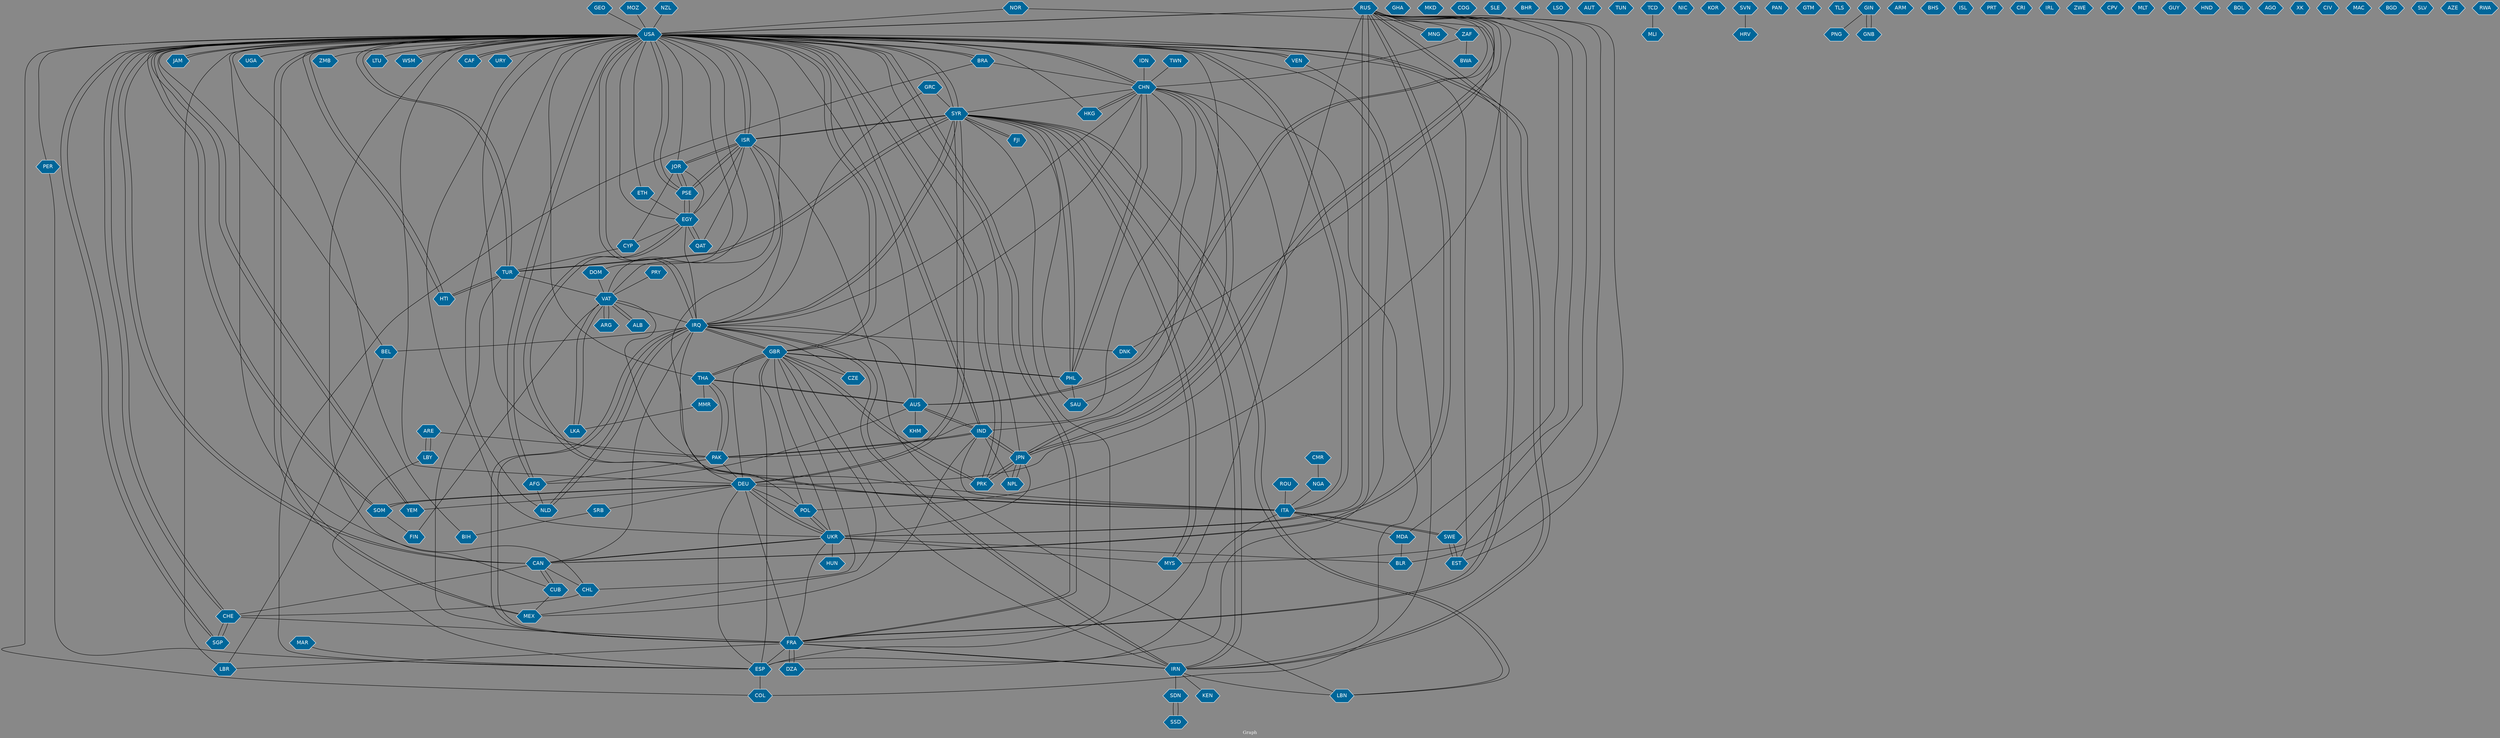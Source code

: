 // Countries together in item graph
graph {
	graph [bgcolor="#888888" fontcolor=white fontsize=12 label="Graph" outputorder=edgesfirst overlap=prism]
	node [color=white fillcolor="#006699" fontcolor=white fontname=Helvetica shape=hexagon style=filled]
	edge [arrowhead=open color=black fontcolor=white fontname=Courier fontsize=12]
		RUS [label=RUS]
		CHN [label=CHN]
		SYR [label=SYR]
		VEN [label=VEN]
		USA [label=USA]
		GBR [label=GBR]
		IND [label=IND]
		PSE [label=PSE]
		GHA [label=GHA]
		AFG [label=AFG]
		HKG [label=HKG]
		ESP [label=ESP]
		MEX [label=MEX]
		LBR [label=LBR]
		MKD [label=MKD]
		ISR [label=ISR]
		AUS [label=AUS]
		POL [label=POL]
		COG [label=COG]
		ITA [label=ITA]
		FRA [label=FRA]
		IRN [label=IRN]
		THA [label=THA]
		IRQ [label=IRQ]
		LBN [label=LBN]
		BRA [label=BRA]
		DEU [label=DEU]
		BIH [label=BIH]
		NGA [label=NGA]
		UKR [label=UKR]
		KHM [label=KHM]
		TUR [label=TUR]
		MYS [label=MYS]
		COL [label=COL]
		MNG [label=MNG]
		SLE [label=SLE]
		PHL [label=PHL]
		EGY [label=EGY]
		NPL [label=NPL]
		JPN [label=JPN]
		PAK [label=PAK]
		ZAF [label=ZAF]
		MOZ [label=MOZ]
		NZL [label=NZL]
		ARG [label=ARG]
		SOM [label=SOM]
		FJI [label=FJI]
		BHR [label=BHR]
		ALB [label=ALB]
		SAU [label=SAU]
		LSO [label=LSO]
		BLR [label=BLR]
		HTI [label=HTI]
		SWE [label=SWE]
		PER [label=PER]
		YEM [label=YEM]
		AUT [label=AUT]
		QAT [label=QAT]
		MMR [label=MMR]
		LKA [label=LKA]
		DOM [label=DOM]
		TUN [label=TUN]
		CYP [label=CYP]
		JAM [label=JAM]
		ARE [label=ARE]
		PRK [label=PRK]
		SDN [label=SDN]
		TCD [label=TCD]
		LBY [label=LBY]
		MLI [label=MLI]
		MDA [label=MDA]
		NIC [label=NIC]
		HUN [label=HUN]
		CAN [label=CAN]
		CUB [label=CUB]
		IDN [label=IDN]
		KOR [label=KOR]
		PRY [label=PRY]
		FIN [label=FIN]
		VAT [label=VAT]
		ROU [label=ROU]
		SVN [label=SVN]
		HRV [label=HRV]
		EST [label=EST]
		PAN [label=PAN]
		KEN [label=KEN]
		SSD [label=SSD]
		JOR [label=JOR]
		GTM [label=GTM]
		UGA [label=UGA]
		TLS [label=TLS]
		CHL [label=CHL]
		DZA [label=DZA]
		NLD [label=NLD]
		BEL [label=BEL]
		ZMB [label=ZMB]
		GIN [label=GIN]
		NOR [label=NOR]
		ARM [label=ARM]
		SGP [label=SGP]
		CZE [label=CZE]
		BHS [label=BHS]
		DNK [label=DNK]
		GRC [label=GRC]
		MAR [label=MAR]
		LTU [label=LTU]
		ISL [label=ISL]
		GEO [label=GEO]
		PRT [label=PRT]
		WSM [label=WSM]
		CRI [label=CRI]
		IRL [label=IRL]
		CHE [label=CHE]
		ETH [label=ETH]
		CAF [label=CAF]
		SRB [label=SRB]
		URY [label=URY]
		ZWE [label=ZWE]
		BWA [label=BWA]
		CPV [label=CPV]
		MLT [label=MLT]
		GUY [label=GUY]
		HND [label=HND]
		TWN [label=TWN]
		PNG [label=PNG]
		GNB [label=GNB]
		BOL [label=BOL]
		CMR [label=CMR]
		AGO [label=AGO]
		XK [label=XK]
		CIV [label=CIV]
		MAC [label=MAC]
		BGD [label=BGD]
		SLV [label=SLV]
		AZE [label=AZE]
		RWA [label=RWA]
			PHL -- GBR [weight=1]
			DEU -- ITA [weight=1]
			TUR -- SYR [weight=4]
			SYR -- TUR [weight=7]
			PER -- ESP [weight=1]
			IRN -- USA [weight=2]
			VAT -- ARG [weight=1]
			CUB -- MEX [weight=1]
			USA -- THA [weight=1]
			GRC -- IRQ [weight=1]
			FRA -- IRN [weight=2]
			DEU -- POL [weight=1]
			RUS -- AUS [weight=1]
			IDN -- CHN [weight=2]
			CAN -- USA [weight=4]
			IRN -- KEN [weight=1]
			AUS -- THA [weight=1]
			BRA -- ESP [weight=1]
			USA -- PER [weight=1]
			ISR -- QAT [weight=1]
			IRQ -- DEU [weight=1]
			ESP -- COL [weight=1]
			IND -- MEX [weight=1]
			IRQ -- GBR [weight=4]
			IND -- JPN [weight=1]
			VAT -- ISR [weight=1]
			CYP -- TUR [weight=1]
			VAT -- IRQ [weight=1]
			MYS -- SYR [weight=1]
			IRQ -- ISR [weight=1]
			RUS -- DEU [weight=1]
			ARE -- LBY [weight=1]
			SVN -- HRV [weight=1]
			VEN -- COL [weight=1]
			EGY -- CYP [weight=1]
			MAR -- ESP [weight=1]
			PAK -- THA [weight=1]
			NPL -- JPN [weight=1]
			USA -- SOM [weight=3]
			DEU -- GBR [weight=1]
			AFG -- USA [weight=7]
			BRA -- USA [weight=2]
			ZAF -- CHN [weight=2]
			ARG -- VAT [weight=1]
			USA -- AFG [weight=6]
			CUB -- CAN [weight=2]
			ITA -- EGY [weight=1]
			CHE -- USA [weight=1]
			USA -- SGP [weight=1]
			SYR -- FJI [weight=1]
			SYR -- LBN [weight=1]
			IND -- CHN [weight=3]
			LKA -- VAT [weight=1]
			JPN -- PRK [weight=2]
			RUS -- ZAF [weight=2]
			ROU -- ITA [weight=1]
			SDN -- SSD [weight=3]
			CAF -- USA [weight=1]
			USA -- YEM [weight=2]
			JPN -- CHN [weight=2]
			LBY -- ESP [weight=1]
			PSE -- JOR [weight=1]
			PAK -- IND [weight=2]
			DEU -- YEM [weight=1]
			TUR -- USA [weight=2]
			CHN -- ESP [weight=1]
			GBR -- THA [weight=5]
			PRK -- USA [weight=3]
			GBR -- MEX [weight=1]
			DEU -- SYR [weight=1]
			SAU -- SYR [weight=1]
			DEU -- ESP [weight=1]
			MOZ -- USA [weight=1]
			CAN -- CHE [weight=1]
			USA -- UKR [weight=5]
			USA -- IRN [weight=4]
			PRK -- GBR [weight=1]
			AUS -- KHM [weight=3]
			NLD -- IRQ [weight=1]
			UKR -- MYS [weight=2]
			FJI -- SYR [weight=6]
			TWN -- CHN [weight=1]
			ARE -- PAK [weight=1]
			ISR -- SYR [weight=2]
			THA -- GBR [weight=1]
			IRQ -- IRN [weight=2]
			SWE -- ITA [weight=1]
			EGY -- QAT [weight=3]
			CHN -- USA [weight=2]
			USA -- LBR [weight=2]
			EGY -- ITA [weight=1]
			AUS -- USA [weight=1]
			EGY -- PSE [weight=3]
			CHN -- GBR [weight=1]
			SOM -- FIN [weight=1]
			IRQ -- BEL [weight=1]
			MMR -- LKA [weight=3]
			USA -- CHE [weight=1]
			TUR -- FRA [weight=2]
			USA -- EST [weight=1]
			IRN -- FRA [weight=2]
			VAT -- LKA [weight=2]
			FIN -- VAT [weight=1]
			EGY -- ISR [weight=1]
			BIH -- USA [weight=1]
			IND -- USA [weight=3]
			IRN -- SDN [weight=2]
			VEN -- USA [weight=2]
			PHL -- SAU [weight=1]
			SOM -- DEU [weight=1]
			CHL -- USA [weight=1]
			SYR -- IRN [weight=2]
			USA -- SYR [weight=16]
			VAT -- USA [weight=1]
			DZA -- FRA [weight=4]
			USA -- HTI [weight=1]
			USA -- IRQ [weight=19]
			EGY -- USA [weight=1]
			IRQ -- DNK [weight=1]
			PSE -- EGY [weight=2]
			RUS -- POL [weight=4]
			USA -- TUR [weight=4]
			CHN -- JPN [weight=4]
			USA -- DZA [weight=1]
			LBN -- SYR [weight=1]
			SRB -- BIH [weight=1]
			GBR -- ESP [weight=3]
			PAK -- AFG [weight=1]
			SYR -- PHL [weight=1]
			PSE -- ISR [weight=5]
			HKG -- CHN [weight=2]
			SGP -- CHE [weight=1]
			ISR -- USA [weight=1]
			GEO -- USA [weight=1]
			THA -- PAK [weight=1]
			RUS -- EST [weight=2]
			USA -- COL [weight=1]
			AUS -- AFG [weight=1]
			IRN -- SYR [weight=1]
			JPN -- IND [weight=4]
			USA -- RUS [weight=7]
			USA -- NLD [weight=1]
			USA -- WSM [weight=1]
			CHN -- SYR [weight=1]
			FRA -- DEU [weight=1]
			POL -- USA [weight=1]
			GBR -- IRQ [weight=2]
			UKR -- HUN [weight=2]
			GBR -- CZE [weight=1]
			SWE -- EST [weight=1]
			IRQ -- SYR [weight=3]
			ITA -- SWE [weight=1]
			FRA -- USA [weight=3]
			GIN -- PNG [weight=1]
			JAM -- USA [weight=5]
			ISR -- PSE [weight=6]
			IRQ -- NLD [weight=1]
			IND -- PAK [weight=2]
			LBY -- ARE [weight=1]
			CYP -- JOR [weight=1]
			PAK -- USA [weight=3]
			CHL -- CHE [weight=1]
			PHL -- CHN [weight=2]
			IRN -- IRQ [weight=3]
			UKR -- POL [weight=3]
			ALB -- VAT [weight=1]
			EGY -- JOR [weight=1]
			GRC -- SYR [weight=1]
			THA -- AUS [weight=1]
			CAN -- IRQ [weight=1]
			DEU -- UKR [weight=3]
			USA -- JAM [weight=4]
			ITA -- IND [weight=2]
			FRA -- DZA [weight=4]
			RUS -- MYS [weight=1]
			RUS -- MNG [weight=1]
			SWE -- RUS [weight=1]
			WSM -- USA [weight=1]
			HTI -- USA [weight=1]
			ITA -- MDA [weight=1]
			PHL -- SYR [weight=5]
			UKR -- DEU [weight=2]
			FRA -- SYR [weight=2]
			MEX -- USA [weight=4]
			AFG -- NLD [weight=1]
			NZL -- USA [weight=2]
			USA -- UGA [weight=1]
			THA -- MMR [weight=1]
			CAN -- CUB [weight=1]
			USA -- MEX [weight=4]
			VAT -- ALB [weight=1]
			MNG -- RUS [weight=1]
			CHN -- PHL [weight=3]
			SOM -- USA [weight=2]
			PAK -- DEU [weight=1]
			RUS -- UKR [weight=14]
			ITA -- USA [weight=1]
			USA -- FRA [weight=5]
			FRA -- RUS [weight=1]
			RUS -- CAN [weight=1]
			FRA -- ESP [weight=1]
			MDA -- BLR [weight=1]
			RUS -- JPN [weight=1]
			USA -- PSE [weight=1]
			POL -- GBR [weight=1]
			IRN -- GBR [weight=1]
			GBR -- CHL [weight=1]
			NOR -- DNK [weight=1]
			IRQ -- FRA [weight=4]
			CHE -- SGP [weight=1]
			USA -- BRA [weight=2]
			GBR -- USA [weight=4]
			IRQ -- CZE [weight=1]
			JOR -- PSE [weight=1]
			DEU -- SRB [weight=1]
			SGP -- USA [weight=1]
			GBR -- PRK [weight=1]
			USA -- PRK [weight=3]
			CHN -- IRN [weight=2]
			USA -- ISR [weight=3]
			HTI -- TUR [weight=2]
			SYR -- USA [weight=22]
			SYR -- IRQ [weight=5]
			USA -- HKG [weight=1]
			JPN -- NPL [weight=1]
			ISR -- JOR [weight=1]
			UKR -- RUS [weight=9]
			UKR -- BLR [weight=3]
			GIN -- GNB [weight=1]
			USA -- CAN [weight=2]
			ETH -- EGY [weight=1]
			BEL -- LBR [weight=1]
			ZAF -- BWA [weight=1]
			TUR -- VAT [weight=1]
			SYR -- DEU [weight=1]
			IRQ -- AUS [weight=1]
			USA -- JPN [weight=1]
			IND -- AUS [weight=2]
			IRQ -- USA [weight=10]
			CAN -- UKR [weight=1]
			SYR -- ISR [weight=2]
			QAT -- EGY [weight=2]
			SSD -- SDN [weight=2]
			RUS -- FRA [weight=1]
			EST -- SWE [weight=2]
			USA -- ZMB [weight=3]
			FRA -- IRQ [weight=11]
			LBN -- ISR [weight=1]
			PSE -- USA [weight=2]
			AUS -- IND [weight=2]
			BEL -- USA [weight=1]
			GBR -- PHL [weight=1]
			UKR -- CAN [weight=1]
			SYR -- MYS [weight=1]
			DOM -- VAT [weight=2]
			TUR -- HTI [weight=1]
			USA -- IND [weight=2]
			CAN -- RUS [weight=2]
			FRA -- LBR [weight=1]
			MDA -- RUS [weight=1]
			NOR -- USA [weight=1]
			GBR -- UKR [weight=1]
			DEU -- SOM [weight=1]
			IRQ -- EGY [weight=1]
			YEM -- USA [weight=1]
			AUS -- RUS [weight=1]
			USA -- LTU [weight=1]
			ITA -- VAT [weight=1]
			JPN -- UKR [weight=2]
			RUS -- USA [weight=5]
			USA -- CUB [weight=2]
			JPN -- RUS [weight=1]
			DEU -- USA [weight=1]
			PRY -- VAT [weight=1]
			USA -- VEN [weight=1]
			RUS -- BLR [weight=1]
			USA -- DOM [weight=1]
			JOR -- ISR [weight=1]
			USA -- ETH [weight=1]
			USA -- ITA [weight=1]
			USA -- CHN [weight=3]
			NPL -- IND [weight=2]
			POL -- UKR [weight=2]
			JOR -- USA [weight=1]
			USA -- CAF [weight=1]
			USA -- URY [weight=1]
			BRA -- CHN [weight=1]
			IRN -- LBN [weight=1]
			PRK -- JPN [weight=2]
			CHN -- IRQ [weight=1]
			CMR -- NGA [weight=2]
			CHN -- PAK [weight=2]
			USA -- GBR [weight=5]
			FRA -- UKR [weight=1]
			NGA -- ITA [weight=1]
			TCD -- MLI [weight=1]
			ITA -- ESP [weight=1]
			GNB -- GIN [weight=2]
			CAN -- CHL [weight=1]
			CHE -- FRA [weight=1]
			CHN -- HKG [weight=3]
			SAU -- USA [weight=2]
}